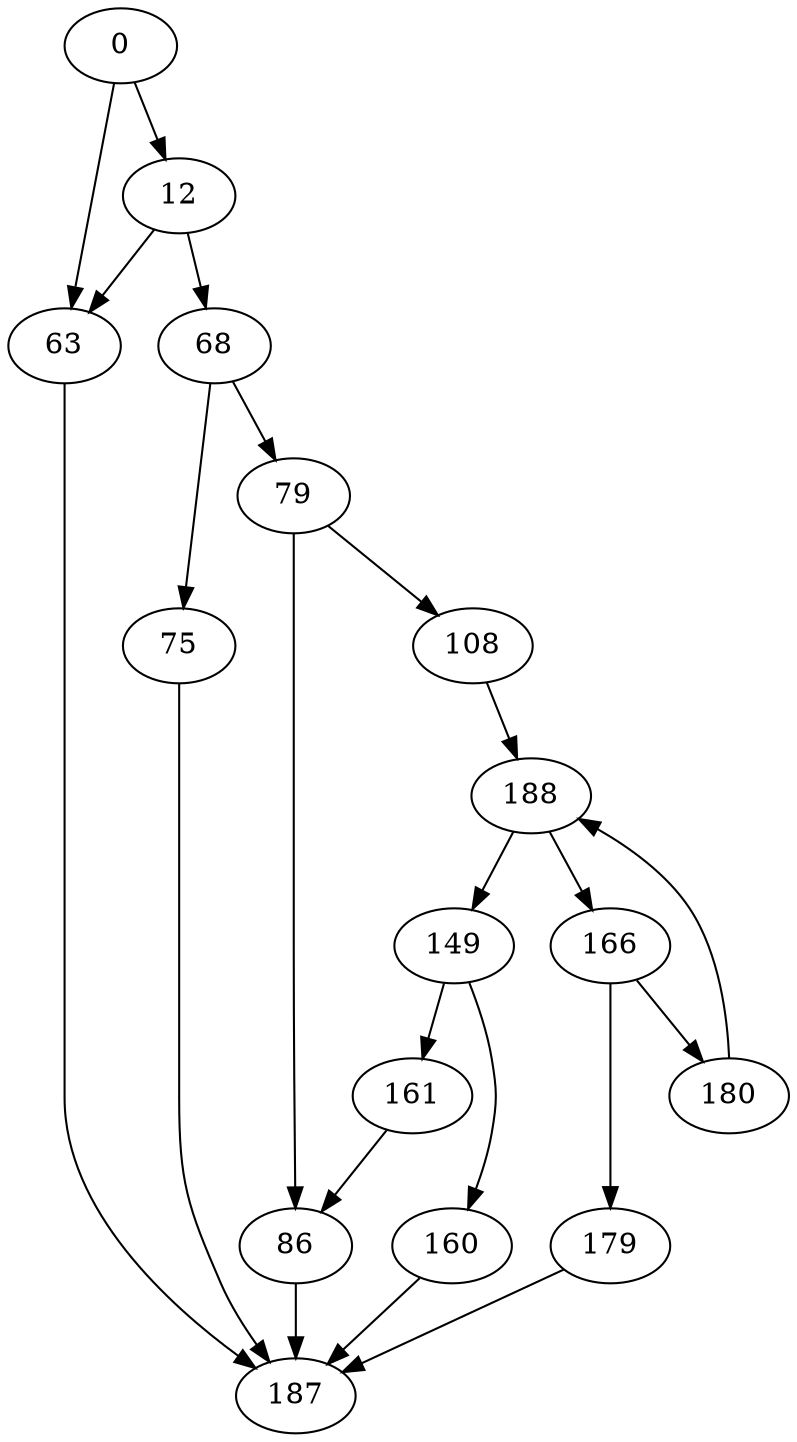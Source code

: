 digraph {
	0 [label=0]
	12 [label=12]
	63 [label=63]
	68 [label=68]
	75 [label=75]
	79 [label=79]
	86 [label=86]
	108 [label=108]
	149 [label=149]
	160 [label=160]
	161 [label=161]
	166 [label=166]
	179 [label=179]
	180 [label=180]
	187 [label=187]
	188 [label=188]
	0 -> 12
	0 -> 63
	12 -> 68
	12 -> 63
	63 -> 187
	68 -> 75
	68 -> 79
	75 -> 187
	79 -> 108
	79 -> 86
	86 -> 187
	108 -> 188
	149 -> 160
	149 -> 161
	160 -> 187
	161 -> 86
	166 -> 179
	166 -> 180
	179 -> 187
	180 -> 188
	188 -> 166
	188 -> 149
}
